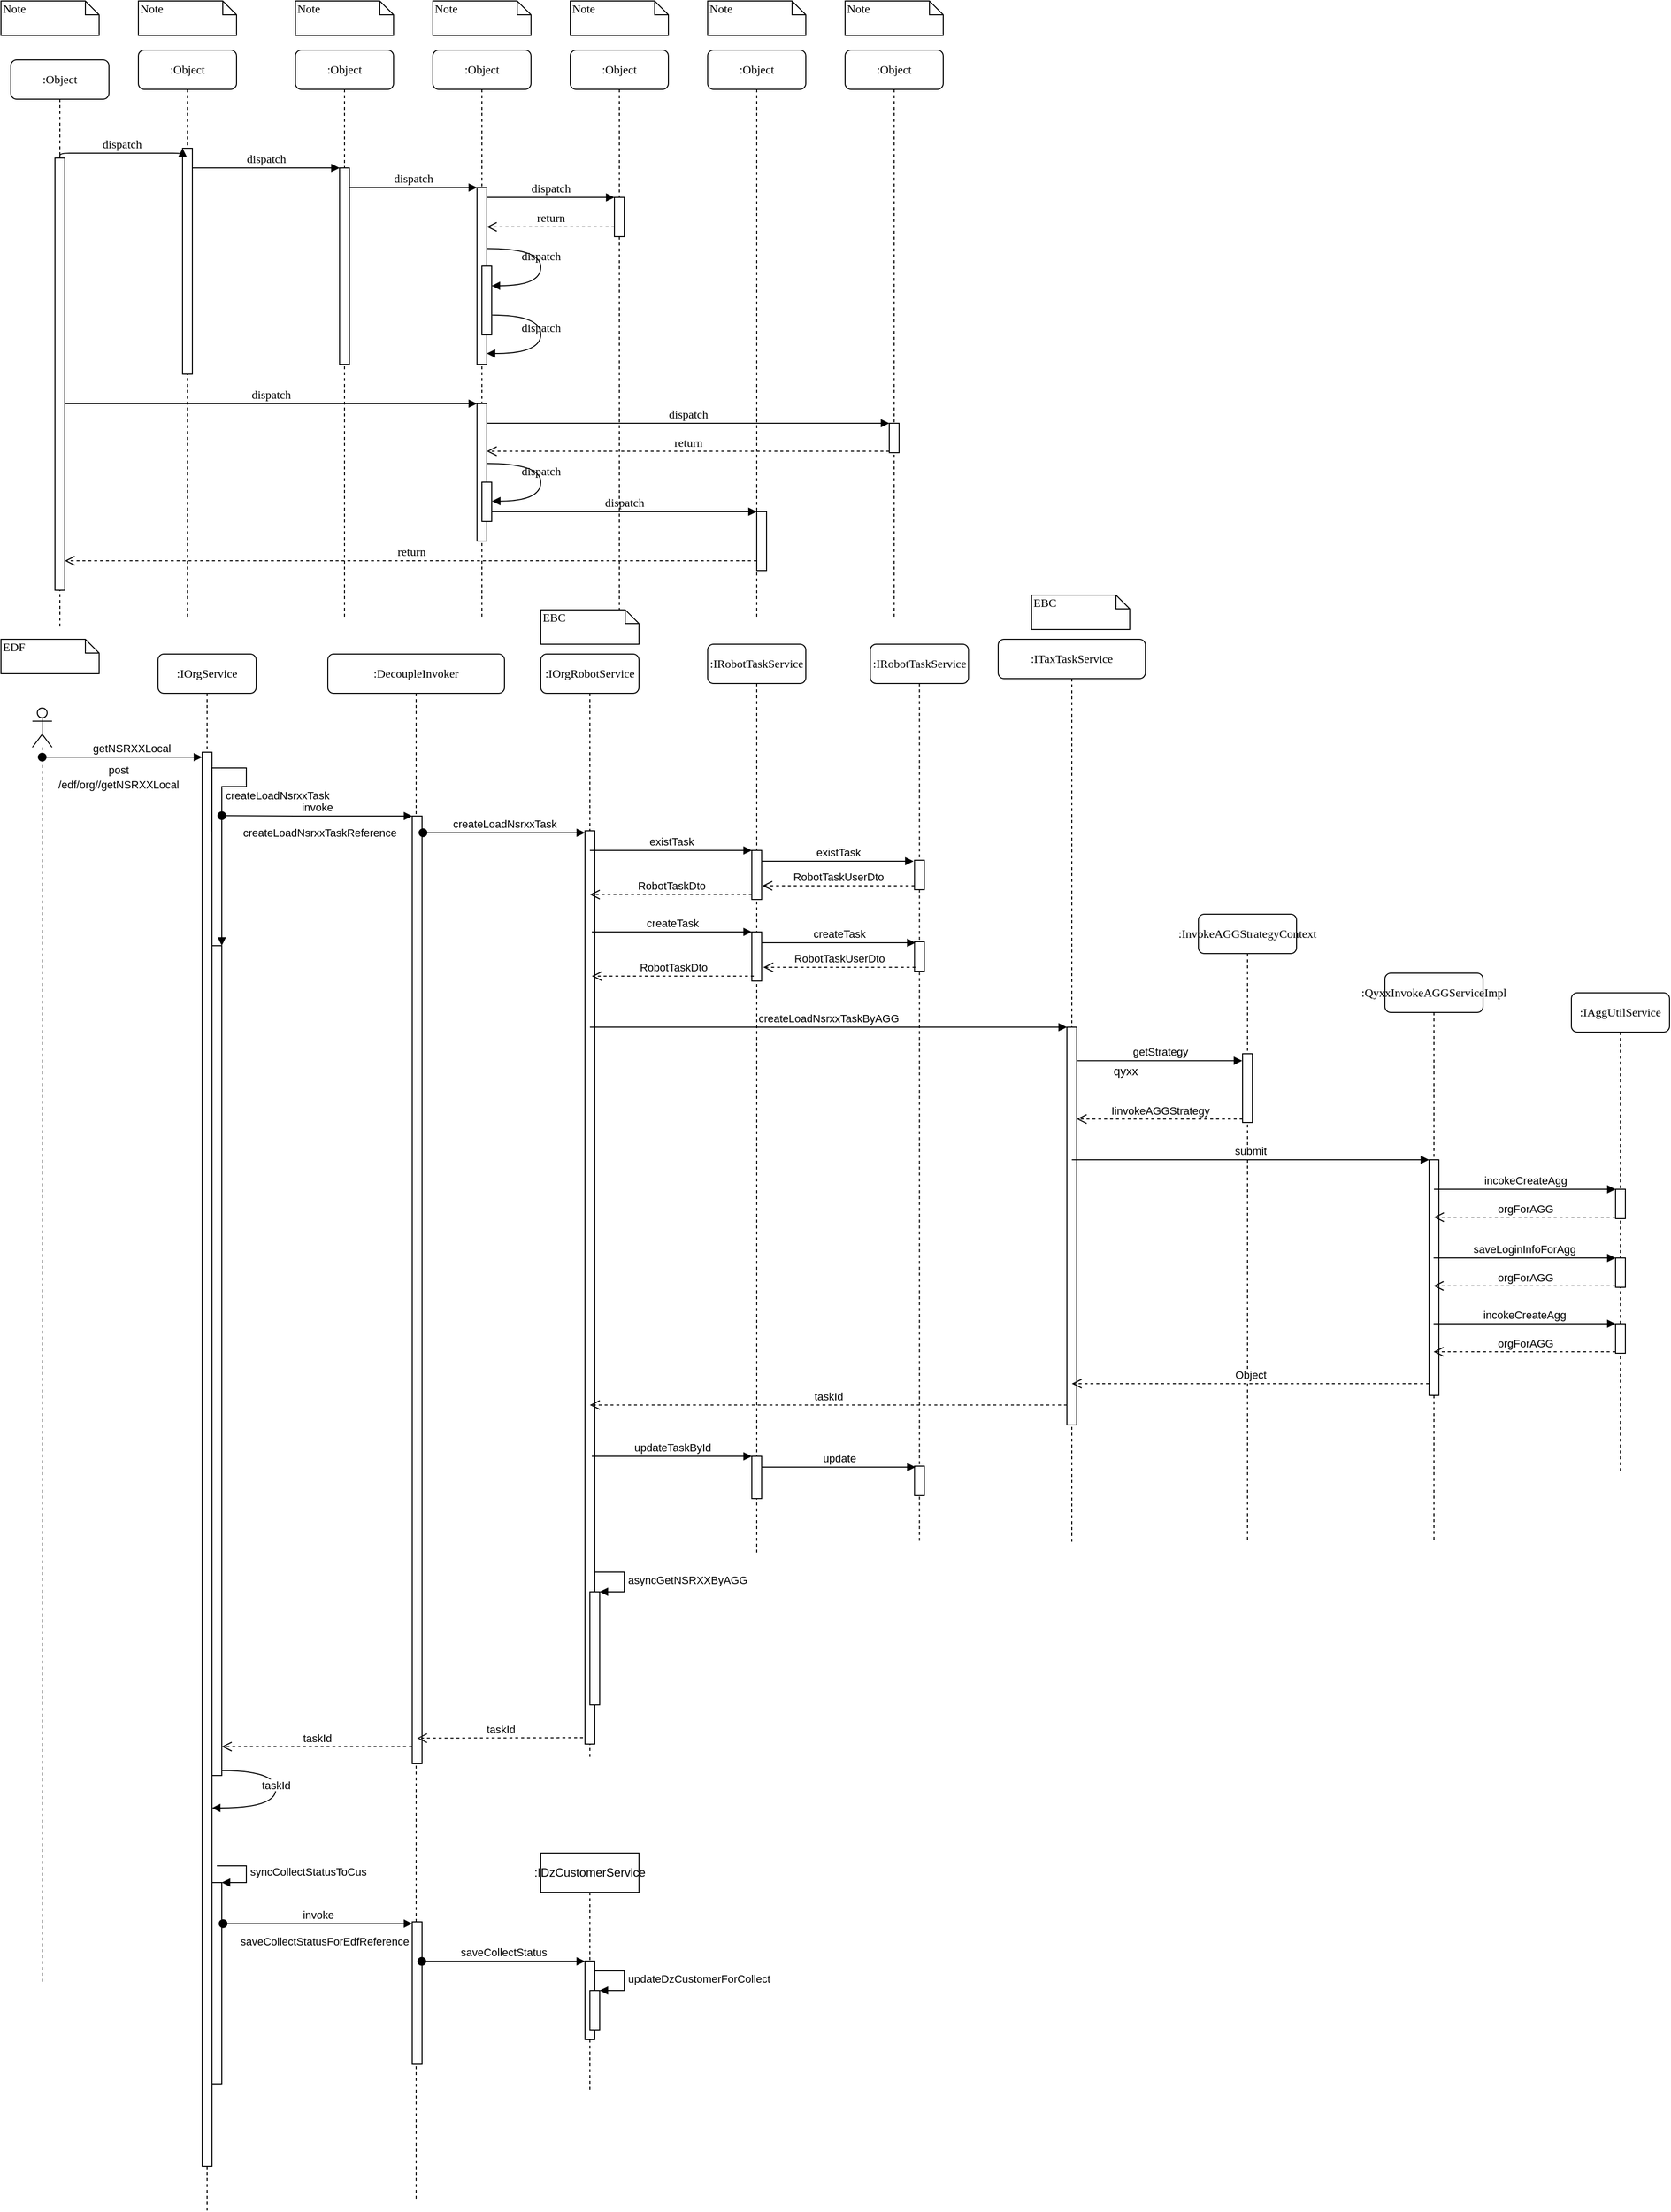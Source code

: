 <mxfile version="16.5.6" type="github">
  <diagram name="Page-1" id="13e1069c-82ec-6db2-03f1-153e76fe0fe0">
    <mxGraphModel dx="1365" dy="751" grid="1" gridSize="10" guides="1" tooltips="1" connect="1" arrows="1" fold="1" page="1" pageScale="1" pageWidth="1100" pageHeight="850" background="none" math="0" shadow="0">
      <root>
        <mxCell id="0" />
        <mxCell id="1" parent="0" />
        <mxCell id="7baba1c4bc27f4b0-2" value=":Object" style="shape=umlLifeline;perimeter=lifelinePerimeter;whiteSpace=wrap;html=1;container=1;collapsible=0;recursiveResize=0;outlineConnect=0;rounded=1;shadow=0;comic=0;labelBackgroundColor=none;strokeWidth=1;fontFamily=Verdana;fontSize=12;align=center;" parent="1" vertex="1">
          <mxGeometry x="240" y="80" width="100" height="580" as="geometry" />
        </mxCell>
        <mxCell id="7baba1c4bc27f4b0-10" value="" style="html=1;points=[];perimeter=orthogonalPerimeter;rounded=0;shadow=0;comic=0;labelBackgroundColor=none;strokeWidth=1;fontFamily=Verdana;fontSize=12;align=center;" parent="7baba1c4bc27f4b0-2" vertex="1">
          <mxGeometry x="45" y="100" width="10" height="230" as="geometry" />
        </mxCell>
        <mxCell id="7baba1c4bc27f4b0-3" value=":Object" style="shape=umlLifeline;perimeter=lifelinePerimeter;whiteSpace=wrap;html=1;container=1;collapsible=0;recursiveResize=0;outlineConnect=0;rounded=1;shadow=0;comic=0;labelBackgroundColor=none;strokeWidth=1;fontFamily=Verdana;fontSize=12;align=center;" parent="1" vertex="1">
          <mxGeometry x="400" y="80" width="100" height="580" as="geometry" />
        </mxCell>
        <mxCell id="7baba1c4bc27f4b0-13" value="" style="html=1;points=[];perimeter=orthogonalPerimeter;rounded=0;shadow=0;comic=0;labelBackgroundColor=none;strokeWidth=1;fontFamily=Verdana;fontSize=12;align=center;" parent="7baba1c4bc27f4b0-3" vertex="1">
          <mxGeometry x="45" y="120" width="10" height="200" as="geometry" />
        </mxCell>
        <mxCell id="7baba1c4bc27f4b0-4" value=":Object" style="shape=umlLifeline;perimeter=lifelinePerimeter;whiteSpace=wrap;html=1;container=1;collapsible=0;recursiveResize=0;outlineConnect=0;rounded=1;shadow=0;comic=0;labelBackgroundColor=none;strokeWidth=1;fontFamily=Verdana;fontSize=12;align=center;" parent="1" vertex="1">
          <mxGeometry x="540" y="80" width="100" height="580" as="geometry" />
        </mxCell>
        <mxCell id="7baba1c4bc27f4b0-5" value=":Object" style="shape=umlLifeline;perimeter=lifelinePerimeter;whiteSpace=wrap;html=1;container=1;collapsible=0;recursiveResize=0;outlineConnect=0;rounded=1;shadow=0;comic=0;labelBackgroundColor=none;strokeWidth=1;fontFamily=Verdana;fontSize=12;align=center;" parent="1" vertex="1">
          <mxGeometry x="680" y="80" width="100" height="580" as="geometry" />
        </mxCell>
        <mxCell id="7baba1c4bc27f4b0-6" value=":Object" style="shape=umlLifeline;perimeter=lifelinePerimeter;whiteSpace=wrap;html=1;container=1;collapsible=0;recursiveResize=0;outlineConnect=0;rounded=1;shadow=0;comic=0;labelBackgroundColor=none;strokeWidth=1;fontFamily=Verdana;fontSize=12;align=center;" parent="1" vertex="1">
          <mxGeometry x="820" y="80" width="100" height="580" as="geometry" />
        </mxCell>
        <mxCell id="7baba1c4bc27f4b0-7" value=":Object" style="shape=umlLifeline;perimeter=lifelinePerimeter;whiteSpace=wrap;html=1;container=1;collapsible=0;recursiveResize=0;outlineConnect=0;rounded=1;shadow=0;comic=0;labelBackgroundColor=none;strokeWidth=1;fontFamily=Verdana;fontSize=12;align=center;" parent="1" vertex="1">
          <mxGeometry x="960" y="80" width="100" height="580" as="geometry" />
        </mxCell>
        <mxCell id="7baba1c4bc27f4b0-8" value=":Object" style="shape=umlLifeline;perimeter=lifelinePerimeter;whiteSpace=wrap;html=1;container=1;collapsible=0;recursiveResize=0;outlineConnect=0;rounded=1;shadow=0;comic=0;labelBackgroundColor=none;strokeWidth=1;fontFamily=Verdana;fontSize=12;align=center;" parent="1" vertex="1">
          <mxGeometry x="110" y="90" width="100" height="580" as="geometry" />
        </mxCell>
        <mxCell id="7baba1c4bc27f4b0-9" value="" style="html=1;points=[];perimeter=orthogonalPerimeter;rounded=0;shadow=0;comic=0;labelBackgroundColor=none;strokeWidth=1;fontFamily=Verdana;fontSize=12;align=center;" parent="7baba1c4bc27f4b0-8" vertex="1">
          <mxGeometry x="45" y="100" width="10" height="440" as="geometry" />
        </mxCell>
        <mxCell id="7baba1c4bc27f4b0-16" value="" style="html=1;points=[];perimeter=orthogonalPerimeter;rounded=0;shadow=0;comic=0;labelBackgroundColor=none;strokeWidth=1;fontFamily=Verdana;fontSize=12;align=center;" parent="1" vertex="1">
          <mxGeometry x="585" y="220" width="10" height="180" as="geometry" />
        </mxCell>
        <mxCell id="7baba1c4bc27f4b0-17" value="dispatch" style="html=1;verticalAlign=bottom;endArrow=block;labelBackgroundColor=none;fontFamily=Verdana;fontSize=12;edgeStyle=elbowEdgeStyle;elbow=vertical;" parent="1" source="7baba1c4bc27f4b0-13" target="7baba1c4bc27f4b0-16" edge="1">
          <mxGeometry relative="1" as="geometry">
            <mxPoint x="510" y="220" as="sourcePoint" />
            <Array as="points">
              <mxPoint x="460" y="220" />
            </Array>
          </mxGeometry>
        </mxCell>
        <mxCell id="7baba1c4bc27f4b0-19" value="" style="html=1;points=[];perimeter=orthogonalPerimeter;rounded=0;shadow=0;comic=0;labelBackgroundColor=none;strokeWidth=1;fontFamily=Verdana;fontSize=12;align=center;" parent="1" vertex="1">
          <mxGeometry x="725" y="230" width="10" height="40" as="geometry" />
        </mxCell>
        <mxCell id="7baba1c4bc27f4b0-20" value="dispatch" style="html=1;verticalAlign=bottom;endArrow=block;entryX=0;entryY=0;labelBackgroundColor=none;fontFamily=Verdana;fontSize=12;edgeStyle=elbowEdgeStyle;elbow=vertical;" parent="1" source="7baba1c4bc27f4b0-16" target="7baba1c4bc27f4b0-19" edge="1">
          <mxGeometry relative="1" as="geometry">
            <mxPoint x="650" y="230" as="sourcePoint" />
          </mxGeometry>
        </mxCell>
        <mxCell id="7baba1c4bc27f4b0-21" value="return" style="html=1;verticalAlign=bottom;endArrow=open;dashed=1;endSize=8;labelBackgroundColor=none;fontFamily=Verdana;fontSize=12;edgeStyle=elbowEdgeStyle;elbow=vertical;" parent="1" source="7baba1c4bc27f4b0-19" target="7baba1c4bc27f4b0-16" edge="1">
          <mxGeometry relative="1" as="geometry">
            <mxPoint x="650" y="306" as="targetPoint" />
            <Array as="points">
              <mxPoint x="670" y="260" />
              <mxPoint x="700" y="260" />
            </Array>
          </mxGeometry>
        </mxCell>
        <mxCell id="7baba1c4bc27f4b0-22" value="" style="html=1;points=[];perimeter=orthogonalPerimeter;rounded=0;shadow=0;comic=0;labelBackgroundColor=none;strokeWidth=1;fontFamily=Verdana;fontSize=12;align=center;" parent="1" vertex="1">
          <mxGeometry x="585" y="440" width="10" height="140" as="geometry" />
        </mxCell>
        <mxCell id="7baba1c4bc27f4b0-23" value="dispatch" style="html=1;verticalAlign=bottom;endArrow=block;entryX=0;entryY=0;labelBackgroundColor=none;fontFamily=Verdana;fontSize=12;" parent="1" source="7baba1c4bc27f4b0-9" target="7baba1c4bc27f4b0-22" edge="1">
          <mxGeometry relative="1" as="geometry">
            <mxPoint x="510" y="420" as="sourcePoint" />
          </mxGeometry>
        </mxCell>
        <mxCell id="7baba1c4bc27f4b0-25" value="" style="html=1;points=[];perimeter=orthogonalPerimeter;rounded=0;shadow=0;comic=0;labelBackgroundColor=none;strokeColor=#000000;strokeWidth=1;fillColor=#FFFFFF;fontFamily=Verdana;fontSize=12;fontColor=#000000;align=center;" parent="1" vertex="1">
          <mxGeometry x="1005" y="460" width="10" height="30" as="geometry" />
        </mxCell>
        <mxCell id="7baba1c4bc27f4b0-26" value="dispatch" style="html=1;verticalAlign=bottom;endArrow=block;entryX=0;entryY=0;labelBackgroundColor=none;fontFamily=Verdana;fontSize=12;" parent="1" source="7baba1c4bc27f4b0-22" target="7baba1c4bc27f4b0-25" edge="1">
          <mxGeometry relative="1" as="geometry">
            <mxPoint x="930" y="340" as="sourcePoint" />
          </mxGeometry>
        </mxCell>
        <mxCell id="7baba1c4bc27f4b0-27" value="return" style="html=1;verticalAlign=bottom;endArrow=open;dashed=1;endSize=8;exitX=0;exitY=0.95;labelBackgroundColor=none;fontFamily=Verdana;fontSize=12;" parent="1" source="7baba1c4bc27f4b0-25" target="7baba1c4bc27f4b0-22" edge="1">
          <mxGeometry relative="1" as="geometry">
            <mxPoint x="930" y="416" as="targetPoint" />
          </mxGeometry>
        </mxCell>
        <mxCell id="7baba1c4bc27f4b0-28" value="" style="html=1;points=[];perimeter=orthogonalPerimeter;rounded=0;shadow=0;comic=0;labelBackgroundColor=none;strokeWidth=1;fontFamily=Verdana;fontSize=12;align=center;" parent="1" vertex="1">
          <mxGeometry x="870" y="550" width="10" height="60" as="geometry" />
        </mxCell>
        <mxCell id="7baba1c4bc27f4b0-29" value="dispatch" style="html=1;verticalAlign=bottom;endArrow=block;entryX=0;entryY=0;labelBackgroundColor=none;fontFamily=Verdana;fontSize=12;edgeStyle=elbowEdgeStyle;elbow=vertical;" parent="1" source="7baba1c4bc27f4b0-37" target="7baba1c4bc27f4b0-28" edge="1">
          <mxGeometry relative="1" as="geometry">
            <mxPoint x="800" y="550" as="sourcePoint" />
          </mxGeometry>
        </mxCell>
        <mxCell id="7baba1c4bc27f4b0-30" value="return" style="html=1;verticalAlign=bottom;endArrow=open;dashed=1;endSize=8;labelBackgroundColor=none;fontFamily=Verdana;fontSize=12;edgeStyle=elbowEdgeStyle;elbow=vertical;" parent="1" source="7baba1c4bc27f4b0-28" target="7baba1c4bc27f4b0-9" edge="1">
          <mxGeometry relative="1" as="geometry">
            <mxPoint x="800" y="626" as="targetPoint" />
            <Array as="points">
              <mxPoint x="570" y="600" />
            </Array>
          </mxGeometry>
        </mxCell>
        <mxCell id="7baba1c4bc27f4b0-11" value="dispatch" style="html=1;verticalAlign=bottom;endArrow=block;entryX=0;entryY=0;labelBackgroundColor=none;fontFamily=Verdana;fontSize=12;edgeStyle=elbowEdgeStyle;elbow=vertical;" parent="1" source="7baba1c4bc27f4b0-9" target="7baba1c4bc27f4b0-10" edge="1">
          <mxGeometry relative="1" as="geometry">
            <mxPoint x="220" y="190" as="sourcePoint" />
          </mxGeometry>
        </mxCell>
        <mxCell id="7baba1c4bc27f4b0-14" value="dispatch" style="html=1;verticalAlign=bottom;endArrow=block;entryX=0;entryY=0;labelBackgroundColor=none;fontFamily=Verdana;fontSize=12;edgeStyle=elbowEdgeStyle;elbow=vertical;" parent="1" source="7baba1c4bc27f4b0-10" target="7baba1c4bc27f4b0-13" edge="1">
          <mxGeometry relative="1" as="geometry">
            <mxPoint x="370" y="200" as="sourcePoint" />
          </mxGeometry>
        </mxCell>
        <mxCell id="7baba1c4bc27f4b0-34" value="" style="html=1;points=[];perimeter=orthogonalPerimeter;rounded=0;shadow=0;comic=0;labelBackgroundColor=none;strokeWidth=1;fontFamily=Verdana;fontSize=12;align=center;" parent="1" vertex="1">
          <mxGeometry x="590" y="300" width="10" height="70" as="geometry" />
        </mxCell>
        <mxCell id="7baba1c4bc27f4b0-35" value="dispatch" style="html=1;verticalAlign=bottom;endArrow=block;labelBackgroundColor=none;fontFamily=Verdana;fontSize=12;elbow=vertical;edgeStyle=orthogonalEdgeStyle;curved=1;entryX=1;entryY=0.286;entryPerimeter=0;exitX=1.038;exitY=0.345;exitPerimeter=0;" parent="1" source="7baba1c4bc27f4b0-16" target="7baba1c4bc27f4b0-34" edge="1">
          <mxGeometry relative="1" as="geometry">
            <mxPoint x="465" y="230" as="sourcePoint" />
            <mxPoint x="595" y="230" as="targetPoint" />
            <Array as="points">
              <mxPoint x="650" y="282" />
              <mxPoint x="650" y="320" />
            </Array>
          </mxGeometry>
        </mxCell>
        <mxCell id="7baba1c4bc27f4b0-36" value="dispatch" style="html=1;verticalAlign=bottom;endArrow=block;labelBackgroundColor=none;fontFamily=Verdana;fontSize=12;elbow=vertical;edgeStyle=orthogonalEdgeStyle;curved=1;exitX=1.066;exitY=0.713;exitPerimeter=0;" parent="1" source="7baba1c4bc27f4b0-34" edge="1">
          <mxGeometry relative="1" as="geometry">
            <mxPoint x="610.333" y="350" as="sourcePoint" />
            <mxPoint x="595" y="389" as="targetPoint" />
            <Array as="points">
              <mxPoint x="650" y="350" />
              <mxPoint x="650" y="389" />
            </Array>
          </mxGeometry>
        </mxCell>
        <mxCell id="7baba1c4bc27f4b0-37" value="" style="html=1;points=[];perimeter=orthogonalPerimeter;rounded=0;shadow=0;comic=0;labelBackgroundColor=none;strokeWidth=1;fontFamily=Verdana;fontSize=12;align=center;" parent="1" vertex="1">
          <mxGeometry x="590" y="520" width="10" height="40" as="geometry" />
        </mxCell>
        <mxCell id="7baba1c4bc27f4b0-39" value="dispatch" style="html=1;verticalAlign=bottom;endArrow=block;labelBackgroundColor=none;fontFamily=Verdana;fontSize=12;elbow=vertical;edgeStyle=orthogonalEdgeStyle;curved=1;entryX=1;entryY=0.286;entryPerimeter=0;exitX=1.038;exitY=0.345;exitPerimeter=0;" parent="1" edge="1">
          <mxGeometry relative="1" as="geometry">
            <mxPoint x="595.333" y="501" as="sourcePoint" />
            <mxPoint x="600.333" y="539.333" as="targetPoint" />
            <Array as="points">
              <mxPoint x="650" y="501" />
              <mxPoint x="650" y="539" />
            </Array>
          </mxGeometry>
        </mxCell>
        <mxCell id="7baba1c4bc27f4b0-40" value="Note" style="shape=note;whiteSpace=wrap;html=1;size=14;verticalAlign=top;align=left;spacingTop=-6;rounded=0;shadow=0;comic=0;labelBackgroundColor=none;strokeWidth=1;fontFamily=Verdana;fontSize=12" parent="1" vertex="1">
          <mxGeometry x="100" y="30" width="100" height="35" as="geometry" />
        </mxCell>
        <mxCell id="7baba1c4bc27f4b0-41" value="Note" style="shape=note;whiteSpace=wrap;html=1;size=14;verticalAlign=top;align=left;spacingTop=-6;rounded=0;shadow=0;comic=0;labelBackgroundColor=none;strokeWidth=1;fontFamily=Verdana;fontSize=12" parent="1" vertex="1">
          <mxGeometry x="240" y="30" width="100" height="35" as="geometry" />
        </mxCell>
        <mxCell id="7baba1c4bc27f4b0-42" value="Note" style="shape=note;whiteSpace=wrap;html=1;size=14;verticalAlign=top;align=left;spacingTop=-6;rounded=0;shadow=0;comic=0;labelBackgroundColor=none;strokeWidth=1;fontFamily=Verdana;fontSize=12" parent="1" vertex="1">
          <mxGeometry x="400" y="30" width="100" height="35" as="geometry" />
        </mxCell>
        <mxCell id="7baba1c4bc27f4b0-43" value="Note" style="shape=note;whiteSpace=wrap;html=1;size=14;verticalAlign=top;align=left;spacingTop=-6;rounded=0;shadow=0;comic=0;labelBackgroundColor=none;strokeWidth=1;fontFamily=Verdana;fontSize=12" parent="1" vertex="1">
          <mxGeometry x="540" y="30" width="100" height="35" as="geometry" />
        </mxCell>
        <mxCell id="7baba1c4bc27f4b0-44" value="Note" style="shape=note;whiteSpace=wrap;html=1;size=14;verticalAlign=top;align=left;spacingTop=-6;rounded=0;shadow=0;comic=0;labelBackgroundColor=none;strokeWidth=1;fontFamily=Verdana;fontSize=12" parent="1" vertex="1">
          <mxGeometry x="680" y="30" width="100" height="35" as="geometry" />
        </mxCell>
        <mxCell id="7baba1c4bc27f4b0-45" value="Note" style="shape=note;whiteSpace=wrap;html=1;size=14;verticalAlign=top;align=left;spacingTop=-6;rounded=0;shadow=0;comic=0;labelBackgroundColor=none;strokeWidth=1;fontFamily=Verdana;fontSize=12" parent="1" vertex="1">
          <mxGeometry x="820" y="30" width="100" height="35" as="geometry" />
        </mxCell>
        <mxCell id="7baba1c4bc27f4b0-46" value="Note" style="shape=note;whiteSpace=wrap;html=1;size=14;verticalAlign=top;align=left;spacingTop=-6;rounded=0;shadow=0;comic=0;labelBackgroundColor=none;strokeWidth=1;fontFamily=Verdana;fontSize=12" parent="1" vertex="1">
          <mxGeometry x="960" y="30" width="100" height="35" as="geometry" />
        </mxCell>
        <mxCell id="ivkTq8XfYuDbO7q5Ro5L-1" value=":IOrgService" style="shape=umlLifeline;perimeter=lifelinePerimeter;whiteSpace=wrap;html=1;container=1;collapsible=0;recursiveResize=0;outlineConnect=0;rounded=1;shadow=0;comic=0;labelBackgroundColor=none;strokeWidth=1;fontFamily=Verdana;fontSize=12;align=center;" vertex="1" parent="1">
          <mxGeometry x="260" y="695" width="100" height="1585" as="geometry" />
        </mxCell>
        <mxCell id="ivkTq8XfYuDbO7q5Ro5L-4" value="" style="html=1;points=[];perimeter=orthogonalPerimeter;" vertex="1" parent="ivkTq8XfYuDbO7q5Ro5L-1">
          <mxGeometry x="45" y="100" width="10" height="1440" as="geometry" />
        </mxCell>
        <mxCell id="ivkTq8XfYuDbO7q5Ro5L-6" value="" style="html=1;points=[];perimeter=orthogonalPerimeter;" vertex="1" parent="ivkTq8XfYuDbO7q5Ro5L-1">
          <mxGeometry x="55" y="297" width="10" height="845" as="geometry" />
        </mxCell>
        <mxCell id="ivkTq8XfYuDbO7q5Ro5L-7" value="createLoadNsrxxTask" style="edgeStyle=orthogonalEdgeStyle;html=1;align=left;spacingLeft=2;endArrow=block;rounded=0;entryX=1;entryY=0;exitX=0.967;exitY=0.056;exitDx=0;exitDy=0;exitPerimeter=0;" edge="1" target="ivkTq8XfYuDbO7q5Ro5L-6" parent="ivkTq8XfYuDbO7q5Ro5L-1" source="ivkTq8XfYuDbO7q5Ro5L-4">
          <mxGeometry relative="1" as="geometry">
            <mxPoint x="60" y="115" as="sourcePoint" />
            <Array as="points">
              <mxPoint x="90" y="116" />
              <mxPoint x="90" y="135" />
            </Array>
          </mxGeometry>
        </mxCell>
        <mxCell id="ivkTq8XfYuDbO7q5Ro5L-94" value="&lt;span style=&quot;font-family: &amp;#34;helvetica&amp;#34; ; font-size: 11px ; background-color: rgb(255 , 255 , 255)&quot;&gt;taskId&lt;/span&gt;" style="html=1;verticalAlign=bottom;endArrow=block;labelBackgroundColor=none;fontFamily=Verdana;fontSize=12;elbow=vertical;edgeStyle=orthogonalEdgeStyle;curved=1;" edge="1" parent="ivkTq8XfYuDbO7q5Ro5L-1">
          <mxGeometry relative="1" as="geometry">
            <mxPoint x="65" y="1137.048" as="sourcePoint" />
            <mxPoint x="55" y="1175.048" as="targetPoint" />
            <Array as="points">
              <mxPoint x="120" y="1137" />
              <mxPoint x="120" y="1175" />
            </Array>
          </mxGeometry>
        </mxCell>
        <mxCell id="ivkTq8XfYuDbO7q5Ro5L-96" value="" style="html=1;points=[];perimeter=orthogonalPerimeter;" vertex="1" parent="ivkTq8XfYuDbO7q5Ro5L-1">
          <mxGeometry x="55" y="1251" width="10" height="205" as="geometry" />
        </mxCell>
        <mxCell id="ivkTq8XfYuDbO7q5Ro5L-97" value="syncCollectStatusToCus" style="edgeStyle=orthogonalEdgeStyle;html=1;align=left;spacingLeft=2;endArrow=block;rounded=0;entryX=1;entryY=0;" edge="1" target="ivkTq8XfYuDbO7q5Ro5L-96" parent="ivkTq8XfYuDbO7q5Ro5L-1">
          <mxGeometry relative="1" as="geometry">
            <mxPoint x="60" y="1234" as="sourcePoint" />
            <Array as="points">
              <mxPoint x="90" y="1234" />
              <mxPoint x="90" y="1251" />
            </Array>
          </mxGeometry>
        </mxCell>
        <mxCell id="ivkTq8XfYuDbO7q5Ro5L-3" value="" style="shape=umlLifeline;participant=umlActor;perimeter=lifelinePerimeter;whiteSpace=wrap;html=1;container=1;collapsible=0;recursiveResize=0;verticalAlign=top;spacingTop=36;outlineConnect=0;" vertex="1" parent="1">
          <mxGeometry x="132" y="750" width="20" height="1300" as="geometry" />
        </mxCell>
        <mxCell id="ivkTq8XfYuDbO7q5Ro5L-5" value="&lt;span style=&quot;font-size: 11px&quot;&gt;getNSRXXLocal&lt;/span&gt;" style="html=1;verticalAlign=bottom;startArrow=oval;endArrow=block;startSize=8;rounded=0;" edge="1" target="ivkTq8XfYuDbO7q5Ro5L-4" parent="1" source="ivkTq8XfYuDbO7q5Ro5L-3">
          <mxGeometry x="0.106" relative="1" as="geometry">
            <mxPoint x="245" y="795" as="sourcePoint" />
            <Array as="points">
              <mxPoint x="250" y="800" />
            </Array>
            <mxPoint x="1" as="offset" />
          </mxGeometry>
        </mxCell>
        <mxCell id="ivkTq8XfYuDbO7q5Ro5L-10" value=":DecoupleInvoker" style="shape=umlLifeline;perimeter=lifelinePerimeter;whiteSpace=wrap;html=1;container=1;collapsible=0;recursiveResize=0;outlineConnect=0;rounded=1;shadow=0;comic=0;labelBackgroundColor=none;strokeWidth=1;fontFamily=Verdana;fontSize=12;align=center;" vertex="1" parent="1">
          <mxGeometry x="433" y="695" width="180" height="1575" as="geometry" />
        </mxCell>
        <mxCell id="ivkTq8XfYuDbO7q5Ro5L-14" value="" style="html=1;points=[];perimeter=orthogonalPerimeter;" vertex="1" parent="ivkTq8XfYuDbO7q5Ro5L-10">
          <mxGeometry x="86" y="165" width="10" height="965" as="geometry" />
        </mxCell>
        <mxCell id="ivkTq8XfYuDbO7q5Ro5L-17" value="&lt;span style=&quot;font-family: &amp;#34;helvetica&amp;#34; ; font-size: 11px ; background-color: rgb(255 , 255 , 255)&quot;&gt;createLoadNsrxxTaskReference&lt;/span&gt;" style="text;html=1;strokeColor=none;fillColor=none;align=center;verticalAlign=middle;whiteSpace=wrap;rounded=0;" vertex="1" parent="ivkTq8XfYuDbO7q5Ro5L-10">
          <mxGeometry x="-38" y="172" width="60" height="20" as="geometry" />
        </mxCell>
        <mxCell id="ivkTq8XfYuDbO7q5Ro5L-103" value="" style="html=1;points=[];perimeter=orthogonalPerimeter;" vertex="1" parent="ivkTq8XfYuDbO7q5Ro5L-10">
          <mxGeometry x="86" y="1291" width="10" height="145" as="geometry" />
        </mxCell>
        <mxCell id="ivkTq8XfYuDbO7q5Ro5L-15" value="invoke" style="html=1;verticalAlign=bottom;startArrow=oval;endArrow=block;startSize=8;rounded=0;exitX=1.004;exitY=0.157;exitDx=0;exitDy=0;exitPerimeter=0;" edge="1" target="ivkTq8XfYuDbO7q5Ro5L-14" parent="1">
          <mxGeometry relative="1" as="geometry">
            <mxPoint x="325.04" y="859.625" as="sourcePoint" />
            <Array as="points">
              <mxPoint x="400" y="860" />
            </Array>
          </mxGeometry>
        </mxCell>
        <mxCell id="ivkTq8XfYuDbO7q5Ro5L-19" value="&lt;span style=&quot;font-family: &amp;#34;helvetica&amp;#34; ; font-size: 11px ; background-color: rgb(255 , 255 , 255)&quot;&gt;post /edf/org//getNSRXXLocal&lt;/span&gt;" style="text;html=1;strokeColor=none;fillColor=none;align=center;verticalAlign=middle;whiteSpace=wrap;rounded=0;" vertex="1" parent="1">
          <mxGeometry x="190" y="810" width="60" height="20" as="geometry" />
        </mxCell>
        <mxCell id="ivkTq8XfYuDbO7q5Ro5L-20" value="EDF" style="shape=note;whiteSpace=wrap;html=1;size=14;verticalAlign=top;align=left;spacingTop=-6;rounded=0;shadow=0;comic=0;labelBackgroundColor=none;strokeWidth=1;fontFamily=Verdana;fontSize=12" vertex="1" parent="1">
          <mxGeometry x="100" y="680" width="100" height="35" as="geometry" />
        </mxCell>
        <mxCell id="ivkTq8XfYuDbO7q5Ro5L-21" value=":IOrgRobotService" style="shape=umlLifeline;perimeter=lifelinePerimeter;whiteSpace=wrap;html=1;container=1;collapsible=0;recursiveResize=0;outlineConnect=0;rounded=1;shadow=0;comic=0;labelBackgroundColor=none;strokeWidth=1;fontFamily=Verdana;fontSize=12;align=center;" vertex="1" parent="1">
          <mxGeometry x="650" y="695" width="100" height="1125" as="geometry" />
        </mxCell>
        <mxCell id="ivkTq8XfYuDbO7q5Ro5L-25" value="" style="html=1;points=[];perimeter=orthogonalPerimeter;" vertex="1" parent="ivkTq8XfYuDbO7q5Ro5L-21">
          <mxGeometry x="45" y="180" width="10" height="930" as="geometry" />
        </mxCell>
        <mxCell id="ivkTq8XfYuDbO7q5Ro5L-112" value="" style="html=1;points=[];perimeter=orthogonalPerimeter;" vertex="1" parent="ivkTq8XfYuDbO7q5Ro5L-21">
          <mxGeometry x="50" y="955" width="10" height="115" as="geometry" />
        </mxCell>
        <mxCell id="ivkTq8XfYuDbO7q5Ro5L-113" value="asyncGetNSRXXByAGG" style="edgeStyle=orthogonalEdgeStyle;html=1;align=left;spacingLeft=2;endArrow=block;rounded=0;entryX=1;entryY=0;" edge="1" target="ivkTq8XfYuDbO7q5Ro5L-112" parent="ivkTq8XfYuDbO7q5Ro5L-21">
          <mxGeometry relative="1" as="geometry">
            <mxPoint x="55" y="935" as="sourcePoint" />
            <Array as="points">
              <mxPoint x="85" y="935" />
            </Array>
          </mxGeometry>
        </mxCell>
        <mxCell id="ivkTq8XfYuDbO7q5Ro5L-24" value="EBC" style="shape=note;whiteSpace=wrap;html=1;size=14;verticalAlign=top;align=left;spacingTop=-6;rounded=0;shadow=0;comic=0;labelBackgroundColor=none;strokeWidth=1;fontFamily=Verdana;fontSize=12" vertex="1" parent="1">
          <mxGeometry x="650" y="650" width="100" height="35" as="geometry" />
        </mxCell>
        <mxCell id="ivkTq8XfYuDbO7q5Ro5L-26" value="createLoadNsrxxTask" style="html=1;verticalAlign=bottom;startArrow=oval;endArrow=block;startSize=8;rounded=0;" edge="1" parent="1">
          <mxGeometry relative="1" as="geometry">
            <mxPoint x="530" y="877" as="sourcePoint" />
            <mxPoint x="695" y="877" as="targetPoint" />
          </mxGeometry>
        </mxCell>
        <mxCell id="ivkTq8XfYuDbO7q5Ro5L-27" value=":IRobotTaskService" style="shape=umlLifeline;perimeter=lifelinePerimeter;whiteSpace=wrap;html=1;container=1;collapsible=0;recursiveResize=0;outlineConnect=0;rounded=1;shadow=0;comic=0;labelBackgroundColor=none;strokeWidth=1;fontFamily=Verdana;fontSize=12;align=center;" vertex="1" parent="1">
          <mxGeometry x="820" y="685" width="100" height="925" as="geometry" />
        </mxCell>
        <mxCell id="ivkTq8XfYuDbO7q5Ro5L-29" value="" style="html=1;points=[];perimeter=orthogonalPerimeter;" vertex="1" parent="ivkTq8XfYuDbO7q5Ro5L-27">
          <mxGeometry x="45" y="210" width="10" height="50" as="geometry" />
        </mxCell>
        <mxCell id="ivkTq8XfYuDbO7q5Ro5L-31" value="RobotTaskDto" style="html=1;verticalAlign=bottom;endArrow=open;dashed=1;endSize=8;exitX=0;exitY=0.95;rounded=0;" edge="1" parent="ivkTq8XfYuDbO7q5Ro5L-27">
          <mxGeometry relative="1" as="geometry">
            <mxPoint x="-120" y="255" as="targetPoint" />
            <mxPoint x="45" y="255" as="sourcePoint" />
          </mxGeometry>
        </mxCell>
        <mxCell id="ivkTq8XfYuDbO7q5Ro5L-40" value="" style="html=1;points=[];perimeter=orthogonalPerimeter;" vertex="1" parent="ivkTq8XfYuDbO7q5Ro5L-27">
          <mxGeometry x="45" y="293" width="10" height="50" as="geometry" />
        </mxCell>
        <mxCell id="ivkTq8XfYuDbO7q5Ro5L-30" value="existTask" style="html=1;verticalAlign=bottom;endArrow=block;entryX=0;entryY=0;rounded=0;" edge="1" target="ivkTq8XfYuDbO7q5Ro5L-29" parent="1">
          <mxGeometry relative="1" as="geometry">
            <mxPoint x="700" y="895" as="sourcePoint" />
          </mxGeometry>
        </mxCell>
        <mxCell id="ivkTq8XfYuDbO7q5Ro5L-32" value=":IRobotTaskService" style="shape=umlLifeline;perimeter=lifelinePerimeter;whiteSpace=wrap;html=1;container=1;collapsible=0;recursiveResize=0;outlineConnect=0;rounded=1;shadow=0;comic=0;labelBackgroundColor=none;strokeWidth=1;fontFamily=Verdana;fontSize=12;align=center;" vertex="1" parent="1">
          <mxGeometry x="985.74" y="685" width="100" height="915" as="geometry" />
        </mxCell>
        <mxCell id="ivkTq8XfYuDbO7q5Ro5L-33" value="" style="html=1;points=[];perimeter=orthogonalPerimeter;" vertex="1" parent="ivkTq8XfYuDbO7q5Ro5L-32">
          <mxGeometry x="45" y="220" width="10" height="30" as="geometry" />
        </mxCell>
        <mxCell id="ivkTq8XfYuDbO7q5Ro5L-34" value="RobotTaskUserDto" style="html=1;verticalAlign=bottom;endArrow=open;dashed=1;endSize=8;exitX=0;exitY=0.95;rounded=0;entryX=0.944;entryY=0.813;entryDx=0;entryDy=0;entryPerimeter=0;" edge="1" parent="ivkTq8XfYuDbO7q5Ro5L-32">
          <mxGeometry relative="1" as="geometry">
            <mxPoint x="-110" y="246" as="targetPoint" />
            <mxPoint x="45" y="246" as="sourcePoint" />
          </mxGeometry>
        </mxCell>
        <mxCell id="ivkTq8XfYuDbO7q5Ro5L-43" value="" style="html=1;points=[];perimeter=orthogonalPerimeter;" vertex="1" parent="ivkTq8XfYuDbO7q5Ro5L-32">
          <mxGeometry x="45" y="303" width="10" height="30" as="geometry" />
        </mxCell>
        <mxCell id="ivkTq8XfYuDbO7q5Ro5L-86" value="" style="html=1;points=[];perimeter=orthogonalPerimeter;" vertex="1" parent="ivkTq8XfYuDbO7q5Ro5L-32">
          <mxGeometry x="-120.74" y="827" width="10" height="43" as="geometry" />
        </mxCell>
        <mxCell id="ivkTq8XfYuDbO7q5Ro5L-87" value="" style="html=1;points=[];perimeter=orthogonalPerimeter;" vertex="1" parent="ivkTq8XfYuDbO7q5Ro5L-32">
          <mxGeometry x="45" y="837" width="10" height="30" as="geometry" />
        </mxCell>
        <mxCell id="ivkTq8XfYuDbO7q5Ro5L-89" value="updateTaskById" style="html=1;verticalAlign=bottom;endArrow=block;entryX=0;entryY=0;rounded=0;" edge="1" parent="ivkTq8XfYuDbO7q5Ro5L-32" target="ivkTq8XfYuDbO7q5Ro5L-86">
          <mxGeometry relative="1" as="geometry">
            <mxPoint x="-283.74" y="827" as="sourcePoint" />
          </mxGeometry>
        </mxCell>
        <mxCell id="ivkTq8XfYuDbO7q5Ro5L-91" value="update" style="html=1;verticalAlign=bottom;endArrow=block;entryX=0;entryY=0;rounded=0;" edge="1" parent="ivkTq8XfYuDbO7q5Ro5L-32" source="ivkTq8XfYuDbO7q5Ro5L-86">
          <mxGeometry relative="1" as="geometry">
            <mxPoint x="-103.74" y="838" as="sourcePoint" />
            <mxPoint x="46.0" y="838" as="targetPoint" />
          </mxGeometry>
        </mxCell>
        <mxCell id="ivkTq8XfYuDbO7q5Ro5L-35" value="existTask" style="html=1;verticalAlign=bottom;endArrow=block;entryX=0;entryY=0;rounded=0;" edge="1" parent="1" source="ivkTq8XfYuDbO7q5Ro5L-29">
          <mxGeometry relative="1" as="geometry">
            <mxPoint x="880" y="906" as="sourcePoint" />
            <mxPoint x="1029.74" y="906" as="targetPoint" />
          </mxGeometry>
        </mxCell>
        <mxCell id="ivkTq8XfYuDbO7q5Ro5L-41" value="RobotTaskDto" style="html=1;verticalAlign=bottom;endArrow=open;dashed=1;endSize=8;exitX=0;exitY=0.95;rounded=0;" edge="1" parent="1">
          <mxGeometry relative="1" as="geometry">
            <mxPoint x="702" y="1023" as="targetPoint" />
            <mxPoint x="867" y="1023" as="sourcePoint" />
          </mxGeometry>
        </mxCell>
        <mxCell id="ivkTq8XfYuDbO7q5Ro5L-42" value="createTask" style="html=1;verticalAlign=bottom;endArrow=block;entryX=0;entryY=0;rounded=0;" edge="1" parent="1" target="ivkTq8XfYuDbO7q5Ro5L-40">
          <mxGeometry relative="1" as="geometry">
            <mxPoint x="702" y="978" as="sourcePoint" />
          </mxGeometry>
        </mxCell>
        <mxCell id="ivkTq8XfYuDbO7q5Ro5L-44" value="RobotTaskUserDto" style="html=1;verticalAlign=bottom;endArrow=open;dashed=1;endSize=8;exitX=0;exitY=0.95;rounded=0;entryX=0.944;entryY=0.813;entryDx=0;entryDy=0;entryPerimeter=0;" edge="1" parent="1">
          <mxGeometry relative="1" as="geometry">
            <mxPoint x="876.74" y="1014" as="targetPoint" />
            <mxPoint x="1031.74" y="1014" as="sourcePoint" />
          </mxGeometry>
        </mxCell>
        <mxCell id="ivkTq8XfYuDbO7q5Ro5L-45" value="createTask" style="html=1;verticalAlign=bottom;endArrow=block;entryX=0;entryY=0;rounded=0;" edge="1" parent="1" source="ivkTq8XfYuDbO7q5Ro5L-40">
          <mxGeometry relative="1" as="geometry">
            <mxPoint x="882" y="989" as="sourcePoint" />
            <mxPoint x="1031.74" y="989" as="targetPoint" />
          </mxGeometry>
        </mxCell>
        <mxCell id="ivkTq8XfYuDbO7q5Ro5L-46" value=":ITaxTaskService" style="shape=umlLifeline;perimeter=lifelinePerimeter;whiteSpace=wrap;html=1;container=1;collapsible=0;recursiveResize=0;outlineConnect=0;rounded=1;shadow=0;comic=0;labelBackgroundColor=none;strokeWidth=1;fontFamily=Verdana;fontSize=12;align=center;" vertex="1" parent="1">
          <mxGeometry x="1116" y="680" width="150" height="920" as="geometry" />
        </mxCell>
        <mxCell id="ivkTq8XfYuDbO7q5Ro5L-51" value="" style="html=1;points=[];perimeter=orthogonalPerimeter;" vertex="1" parent="ivkTq8XfYuDbO7q5Ro5L-46">
          <mxGeometry x="70" y="395" width="10" height="405" as="geometry" />
        </mxCell>
        <mxCell id="ivkTq8XfYuDbO7q5Ro5L-65" value="qyxx" style="text;html=1;strokeColor=none;fillColor=none;align=center;verticalAlign=middle;whiteSpace=wrap;rounded=0;" vertex="1" parent="ivkTq8XfYuDbO7q5Ro5L-46">
          <mxGeometry x="100" y="430" width="60" height="20" as="geometry" />
        </mxCell>
        <mxCell id="ivkTq8XfYuDbO7q5Ro5L-52" value="createLoadNsrxxTaskByAGG" style="html=1;verticalAlign=bottom;endArrow=block;entryX=0;entryY=0;rounded=0;" edge="1" target="ivkTq8XfYuDbO7q5Ro5L-51" parent="1" source="ivkTq8XfYuDbO7q5Ro5L-21">
          <mxGeometry relative="1" as="geometry">
            <mxPoint x="1125" y="1075" as="sourcePoint" />
          </mxGeometry>
        </mxCell>
        <mxCell id="ivkTq8XfYuDbO7q5Ro5L-53" value="taskId" style="html=1;verticalAlign=bottom;endArrow=open;dashed=1;endSize=8;exitX=0;exitY=0.95;rounded=0;" edge="1" source="ivkTq8XfYuDbO7q5Ro5L-51" parent="1" target="ivkTq8XfYuDbO7q5Ro5L-21">
          <mxGeometry relative="1" as="geometry">
            <mxPoint x="1125" y="1151" as="targetPoint" />
          </mxGeometry>
        </mxCell>
        <mxCell id="ivkTq8XfYuDbO7q5Ro5L-54" value="EBC" style="shape=note;whiteSpace=wrap;html=1;size=14;verticalAlign=top;align=left;spacingTop=-6;rounded=0;shadow=0;comic=0;labelBackgroundColor=none;strokeWidth=1;fontFamily=Verdana;fontSize=12" vertex="1" parent="1">
          <mxGeometry x="1150" y="635" width="100" height="35" as="geometry" />
        </mxCell>
        <mxCell id="ivkTq8XfYuDbO7q5Ro5L-55" value=":InvokeAGGStrategyContext" style="shape=umlLifeline;perimeter=lifelinePerimeter;whiteSpace=wrap;html=1;container=1;collapsible=0;recursiveResize=0;outlineConnect=0;rounded=1;shadow=0;comic=0;labelBackgroundColor=none;strokeWidth=1;fontFamily=Verdana;fontSize=12;align=center;" vertex="1" parent="1">
          <mxGeometry x="1320" y="960" width="100" height="640" as="geometry" />
        </mxCell>
        <mxCell id="ivkTq8XfYuDbO7q5Ro5L-60" value="" style="html=1;points=[];perimeter=orthogonalPerimeter;" vertex="1" parent="ivkTq8XfYuDbO7q5Ro5L-55">
          <mxGeometry x="45" y="142" width="10" height="70" as="geometry" />
        </mxCell>
        <mxCell id="ivkTq8XfYuDbO7q5Ro5L-62" value="IinvokeAGGStrategy" style="html=1;verticalAlign=bottom;endArrow=open;dashed=1;endSize=8;exitX=0;exitY=0.95;rounded=0;" edge="1" source="ivkTq8XfYuDbO7q5Ro5L-60" parent="1" target="ivkTq8XfYuDbO7q5Ro5L-51">
          <mxGeometry relative="1" as="geometry">
            <mxPoint x="1210" y="1176" as="targetPoint" />
          </mxGeometry>
        </mxCell>
        <mxCell id="ivkTq8XfYuDbO7q5Ro5L-61" value="getStrategy" style="html=1;verticalAlign=bottom;endArrow=block;rounded=0;entryX=-0.043;entryY=0.102;entryDx=0;entryDy=0;entryPerimeter=0;" edge="1" target="ivkTq8XfYuDbO7q5Ro5L-60" parent="1" source="ivkTq8XfYuDbO7q5Ro5L-51">
          <mxGeometry relative="1" as="geometry">
            <mxPoint x="1220" y="1090" as="sourcePoint" />
            <mxPoint x="1365" y="1090" as="targetPoint" />
          </mxGeometry>
        </mxCell>
        <mxCell id="ivkTq8XfYuDbO7q5Ro5L-63" value=":QyxxInvokeAGGServiceImpl" style="shape=umlLifeline;perimeter=lifelinePerimeter;whiteSpace=wrap;html=1;container=1;collapsible=0;recursiveResize=0;outlineConnect=0;rounded=1;shadow=0;comic=0;labelBackgroundColor=none;strokeWidth=1;fontFamily=Verdana;fontSize=12;align=center;" vertex="1" parent="1">
          <mxGeometry x="1510" y="1020" width="100" height="580" as="geometry" />
        </mxCell>
        <mxCell id="ivkTq8XfYuDbO7q5Ro5L-66" value="" style="html=1;points=[];perimeter=orthogonalPerimeter;" vertex="1" parent="ivkTq8XfYuDbO7q5Ro5L-63">
          <mxGeometry x="45" y="190" width="10" height="240" as="geometry" />
        </mxCell>
        <mxCell id="ivkTq8XfYuDbO7q5Ro5L-67" value="submit&lt;span&gt;	&lt;/span&gt;" style="html=1;verticalAlign=bottom;endArrow=block;entryX=0;entryY=0;rounded=0;" edge="1" target="ivkTq8XfYuDbO7q5Ro5L-66" parent="1" source="ivkTq8XfYuDbO7q5Ro5L-46">
          <mxGeometry relative="1" as="geometry">
            <mxPoint x="1485" y="1210" as="sourcePoint" />
          </mxGeometry>
        </mxCell>
        <mxCell id="ivkTq8XfYuDbO7q5Ro5L-68" value="Object" style="html=1;verticalAlign=bottom;endArrow=open;dashed=1;endSize=8;exitX=0;exitY=0.95;rounded=0;" edge="1" source="ivkTq8XfYuDbO7q5Ro5L-66" parent="1" target="ivkTq8XfYuDbO7q5Ro5L-46">
          <mxGeometry relative="1" as="geometry">
            <mxPoint x="1485" y="1286" as="targetPoint" />
          </mxGeometry>
        </mxCell>
        <mxCell id="ivkTq8XfYuDbO7q5Ro5L-69" value=":IAggUtilService" style="shape=umlLifeline;perimeter=lifelinePerimeter;whiteSpace=wrap;html=1;container=1;collapsible=0;recursiveResize=0;outlineConnect=0;rounded=1;shadow=0;comic=0;labelBackgroundColor=none;strokeWidth=1;fontFamily=Verdana;fontSize=12;align=center;" vertex="1" parent="1">
          <mxGeometry x="1700" y="1040" width="100" height="490" as="geometry" />
        </mxCell>
        <mxCell id="ivkTq8XfYuDbO7q5Ro5L-77" value="" style="html=1;points=[];perimeter=orthogonalPerimeter;" vertex="1" parent="ivkTq8XfYuDbO7q5Ro5L-69">
          <mxGeometry x="45" y="200" width="10" height="30" as="geometry" />
        </mxCell>
        <mxCell id="ivkTq8XfYuDbO7q5Ro5L-80" value="" style="html=1;points=[];perimeter=orthogonalPerimeter;" vertex="1" parent="ivkTq8XfYuDbO7q5Ro5L-69">
          <mxGeometry x="45" y="270" width="10" height="30" as="geometry" />
        </mxCell>
        <mxCell id="ivkTq8XfYuDbO7q5Ro5L-81" value="saveLoginInfoForAgg" style="html=1;verticalAlign=bottom;endArrow=block;entryX=0;entryY=0;rounded=0;" edge="1" parent="ivkTq8XfYuDbO7q5Ro5L-69" target="ivkTq8XfYuDbO7q5Ro5L-80">
          <mxGeometry relative="1" as="geometry">
            <mxPoint x="-140.37" y="270" as="sourcePoint" />
          </mxGeometry>
        </mxCell>
        <mxCell id="ivkTq8XfYuDbO7q5Ro5L-82" value="orgForAGG" style="html=1;verticalAlign=bottom;endArrow=open;dashed=1;endSize=8;exitX=0;exitY=0.95;rounded=0;" edge="1" parent="ivkTq8XfYuDbO7q5Ro5L-69" source="ivkTq8XfYuDbO7q5Ro5L-80">
          <mxGeometry relative="1" as="geometry">
            <mxPoint x="-140.37" y="298.5" as="targetPoint" />
          </mxGeometry>
        </mxCell>
        <mxCell id="ivkTq8XfYuDbO7q5Ro5L-83" value="" style="html=1;points=[];perimeter=orthogonalPerimeter;" vertex="1" parent="ivkTq8XfYuDbO7q5Ro5L-69">
          <mxGeometry x="45" y="337" width="10" height="30" as="geometry" />
        </mxCell>
        <mxCell id="ivkTq8XfYuDbO7q5Ro5L-84" value="incokeCreateAgg" style="html=1;verticalAlign=bottom;endArrow=block;entryX=0;entryY=0;rounded=0;" edge="1" parent="ivkTq8XfYuDbO7q5Ro5L-69" target="ivkTq8XfYuDbO7q5Ro5L-83">
          <mxGeometry relative="1" as="geometry">
            <mxPoint x="-140.37" y="337" as="sourcePoint" />
          </mxGeometry>
        </mxCell>
        <mxCell id="ivkTq8XfYuDbO7q5Ro5L-85" value="orgForAGG" style="html=1;verticalAlign=bottom;endArrow=open;dashed=1;endSize=8;exitX=0;exitY=0.95;rounded=0;" edge="1" parent="ivkTq8XfYuDbO7q5Ro5L-69" source="ivkTq8XfYuDbO7q5Ro5L-83">
          <mxGeometry relative="1" as="geometry">
            <mxPoint x="-140.37" y="365.5" as="targetPoint" />
          </mxGeometry>
        </mxCell>
        <mxCell id="ivkTq8XfYuDbO7q5Ro5L-78" value="incokeCreateAgg" style="html=1;verticalAlign=bottom;endArrow=block;entryX=0;entryY=0;rounded=0;" edge="1" target="ivkTq8XfYuDbO7q5Ro5L-77" parent="1" source="ivkTq8XfYuDbO7q5Ro5L-63">
          <mxGeometry relative="1" as="geometry">
            <mxPoint x="1610" y="1240" as="sourcePoint" />
          </mxGeometry>
        </mxCell>
        <mxCell id="ivkTq8XfYuDbO7q5Ro5L-79" value="orgForAGG" style="html=1;verticalAlign=bottom;endArrow=open;dashed=1;endSize=8;exitX=0;exitY=0.95;rounded=0;" edge="1" source="ivkTq8XfYuDbO7q5Ro5L-77" parent="1" target="ivkTq8XfYuDbO7q5Ro5L-63">
          <mxGeometry relative="1" as="geometry">
            <mxPoint x="1675" y="1316" as="targetPoint" />
          </mxGeometry>
        </mxCell>
        <mxCell id="ivkTq8XfYuDbO7q5Ro5L-92" value="taskId" style="html=1;verticalAlign=bottom;endArrow=open;dashed=1;endSize=8;rounded=0;exitX=-0.2;exitY=0.993;exitDx=0;exitDy=0;exitPerimeter=0;entryX=0.5;entryY=0.973;entryDx=0;entryDy=0;entryPerimeter=0;" edge="1" parent="1" source="ivkTq8XfYuDbO7q5Ro5L-25" target="ivkTq8XfYuDbO7q5Ro5L-14">
          <mxGeometry relative="1" as="geometry">
            <mxPoint x="524" y="1749" as="targetPoint" />
            <mxPoint x="695.29" y="1571.08" as="sourcePoint" />
          </mxGeometry>
        </mxCell>
        <mxCell id="ivkTq8XfYuDbO7q5Ro5L-93" value="taskId" style="html=1;verticalAlign=bottom;endArrow=open;dashed=1;endSize=8;rounded=0;exitX=-0.029;exitY=0.982;exitDx=0;exitDy=0;exitPerimeter=0;" edge="1" parent="1" source="ivkTq8XfYuDbO7q5Ro5L-14" target="ivkTq8XfYuDbO7q5Ro5L-6">
          <mxGeometry relative="1" as="geometry">
            <mxPoint x="350" y="1590.875" as="targetPoint" />
            <mxPoint x="512" y="1591" as="sourcePoint" />
          </mxGeometry>
        </mxCell>
        <mxCell id="ivkTq8XfYuDbO7q5Ro5L-104" value="invoke" style="html=1;verticalAlign=bottom;startArrow=oval;endArrow=block;startSize=8;rounded=0;exitX=1.132;exitY=0.204;exitDx=0;exitDy=0;exitPerimeter=0;" edge="1" target="ivkTq8XfYuDbO7q5Ro5L-103" parent="1" source="ivkTq8XfYuDbO7q5Ro5L-96">
          <mxGeometry relative="1" as="geometry">
            <mxPoint x="320" y="1986" as="sourcePoint" />
          </mxGeometry>
        </mxCell>
        <mxCell id="ivkTq8XfYuDbO7q5Ro5L-105" value="&lt;font face=&quot;helvetica&quot;&gt;&lt;span style=&quot;font-size: 11px&quot;&gt;saveCollectStatusForEdfReference&lt;/span&gt;&lt;/font&gt;" style="text;html=1;strokeColor=none;fillColor=none;align=center;verticalAlign=middle;whiteSpace=wrap;rounded=0;" vertex="1" parent="1">
          <mxGeometry x="400" y="1996" width="60" height="20" as="geometry" />
        </mxCell>
        <mxCell id="ivkTq8XfYuDbO7q5Ro5L-106" value=":IDzCustomerService" style="shape=umlLifeline;perimeter=lifelinePerimeter;whiteSpace=wrap;html=1;container=1;collapsible=0;recursiveResize=0;outlineConnect=0;" vertex="1" parent="1">
          <mxGeometry x="650" y="1916" width="100" height="243" as="geometry" />
        </mxCell>
        <mxCell id="ivkTq8XfYuDbO7q5Ro5L-107" value="" style="html=1;points=[];perimeter=orthogonalPerimeter;" vertex="1" parent="ivkTq8XfYuDbO7q5Ro5L-106">
          <mxGeometry x="45" y="110" width="10" height="80" as="geometry" />
        </mxCell>
        <mxCell id="ivkTq8XfYuDbO7q5Ro5L-110" value="" style="html=1;points=[];perimeter=orthogonalPerimeter;" vertex="1" parent="ivkTq8XfYuDbO7q5Ro5L-106">
          <mxGeometry x="50" y="140" width="10" height="40" as="geometry" />
        </mxCell>
        <mxCell id="ivkTq8XfYuDbO7q5Ro5L-111" value="updateDzCustomerForCollect" style="edgeStyle=orthogonalEdgeStyle;html=1;align=left;spacingLeft=2;endArrow=block;rounded=0;entryX=1;entryY=0;" edge="1" target="ivkTq8XfYuDbO7q5Ro5L-110" parent="ivkTq8XfYuDbO7q5Ro5L-106">
          <mxGeometry relative="1" as="geometry">
            <mxPoint x="55" y="120" as="sourcePoint" />
            <Array as="points">
              <mxPoint x="85" y="120" />
            </Array>
          </mxGeometry>
        </mxCell>
        <mxCell id="ivkTq8XfYuDbO7q5Ro5L-108" value="saveCollectStatus" style="html=1;verticalAlign=bottom;startArrow=oval;endArrow=block;startSize=8;rounded=0;exitX=0.976;exitY=0.278;exitDx=0;exitDy=0;exitPerimeter=0;" edge="1" target="ivkTq8XfYuDbO7q5Ro5L-107" parent="1" source="ivkTq8XfYuDbO7q5Ro5L-103">
          <mxGeometry relative="1" as="geometry">
            <mxPoint x="635" y="2026" as="sourcePoint" />
          </mxGeometry>
        </mxCell>
      </root>
    </mxGraphModel>
  </diagram>
</mxfile>

